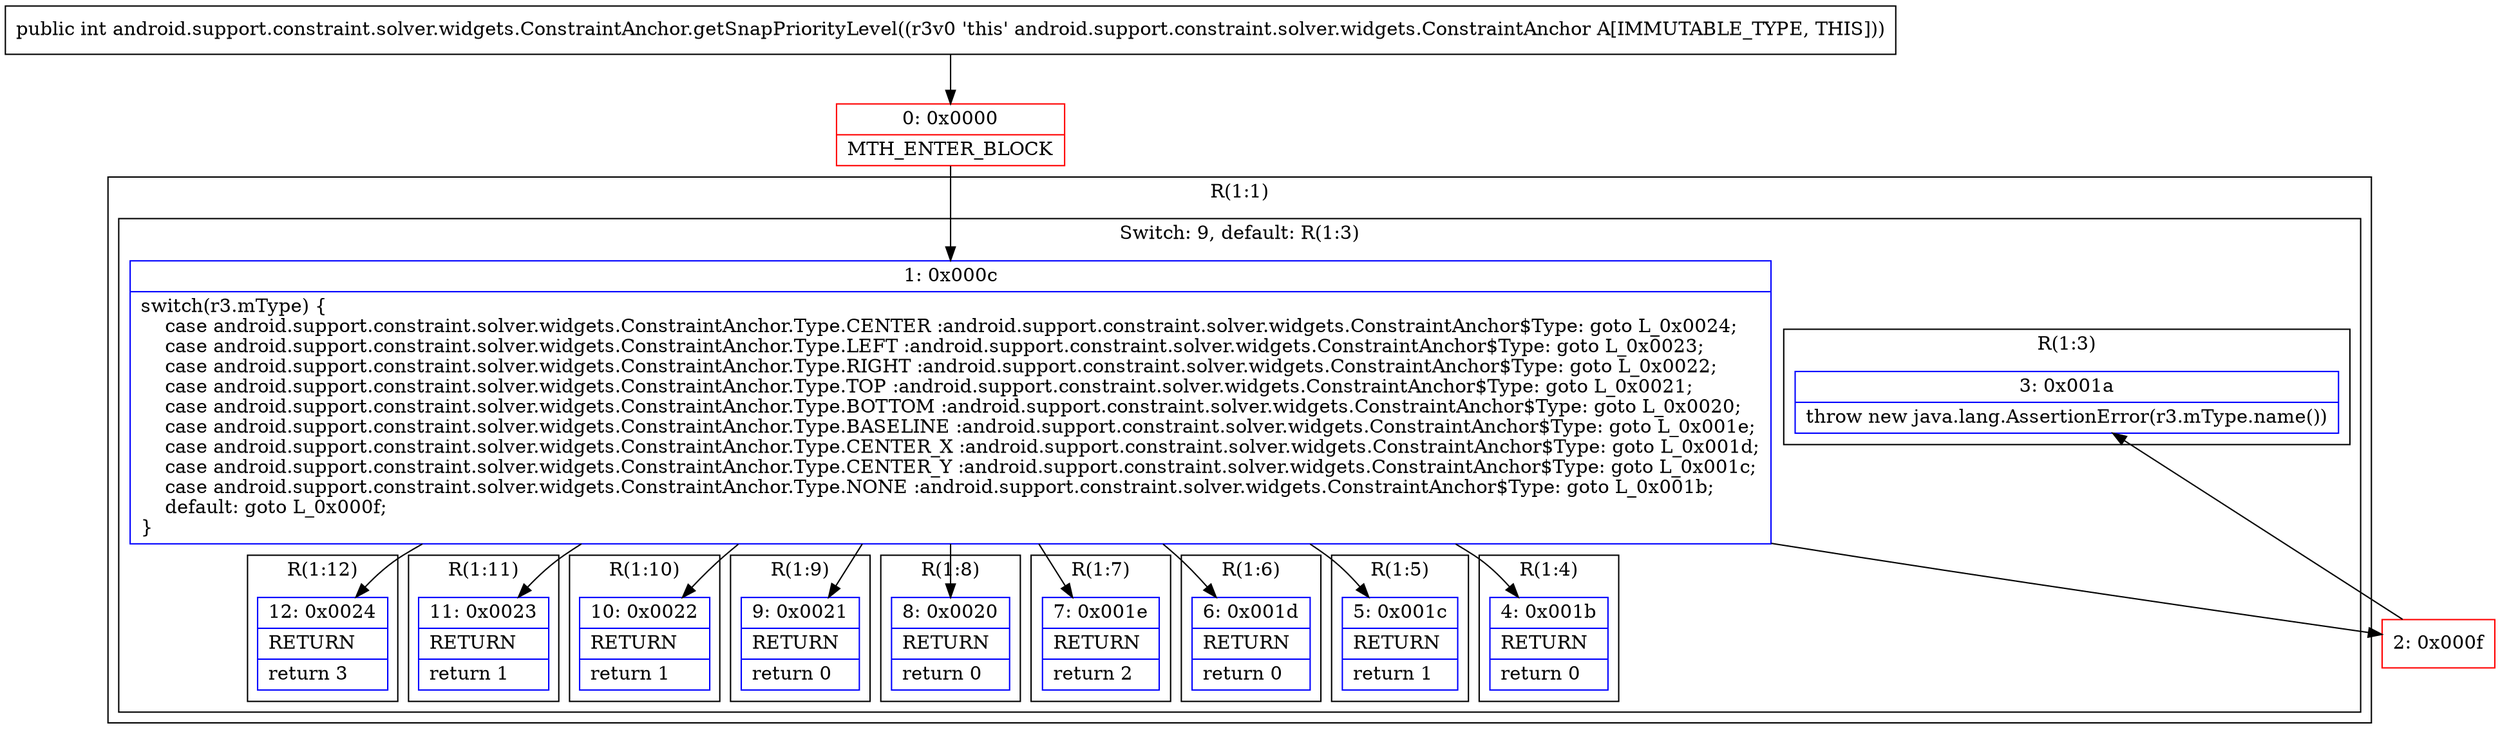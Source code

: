 digraph "CFG forandroid.support.constraint.solver.widgets.ConstraintAnchor.getSnapPriorityLevel()I" {
subgraph cluster_Region_1265652120 {
label = "R(1:1)";
node [shape=record,color=blue];
subgraph cluster_SwitchRegion_1552515569 {
label = "Switch: 9, default: R(1:3)";
node [shape=record,color=blue];
Node_1 [shape=record,label="{1\:\ 0x000c|switch(r3.mType) \{\l    case android.support.constraint.solver.widgets.ConstraintAnchor.Type.CENTER :android.support.constraint.solver.widgets.ConstraintAnchor$Type: goto L_0x0024;\l    case android.support.constraint.solver.widgets.ConstraintAnchor.Type.LEFT :android.support.constraint.solver.widgets.ConstraintAnchor$Type: goto L_0x0023;\l    case android.support.constraint.solver.widgets.ConstraintAnchor.Type.RIGHT :android.support.constraint.solver.widgets.ConstraintAnchor$Type: goto L_0x0022;\l    case android.support.constraint.solver.widgets.ConstraintAnchor.Type.TOP :android.support.constraint.solver.widgets.ConstraintAnchor$Type: goto L_0x0021;\l    case android.support.constraint.solver.widgets.ConstraintAnchor.Type.BOTTOM :android.support.constraint.solver.widgets.ConstraintAnchor$Type: goto L_0x0020;\l    case android.support.constraint.solver.widgets.ConstraintAnchor.Type.BASELINE :android.support.constraint.solver.widgets.ConstraintAnchor$Type: goto L_0x001e;\l    case android.support.constraint.solver.widgets.ConstraintAnchor.Type.CENTER_X :android.support.constraint.solver.widgets.ConstraintAnchor$Type: goto L_0x001d;\l    case android.support.constraint.solver.widgets.ConstraintAnchor.Type.CENTER_Y :android.support.constraint.solver.widgets.ConstraintAnchor$Type: goto L_0x001c;\l    case android.support.constraint.solver.widgets.ConstraintAnchor.Type.NONE :android.support.constraint.solver.widgets.ConstraintAnchor$Type: goto L_0x001b;\l    default: goto L_0x000f;\l\}\l}"];
subgraph cluster_Region_110395840 {
label = "R(1:12)";
node [shape=record,color=blue];
Node_12 [shape=record,label="{12\:\ 0x0024|RETURN\l|return 3\l}"];
}
subgraph cluster_Region_2057640698 {
label = "R(1:11)";
node [shape=record,color=blue];
Node_11 [shape=record,label="{11\:\ 0x0023|RETURN\l|return 1\l}"];
}
subgraph cluster_Region_865101991 {
label = "R(1:10)";
node [shape=record,color=blue];
Node_10 [shape=record,label="{10\:\ 0x0022|RETURN\l|return 1\l}"];
}
subgraph cluster_Region_596042029 {
label = "R(1:9)";
node [shape=record,color=blue];
Node_9 [shape=record,label="{9\:\ 0x0021|RETURN\l|return 0\l}"];
}
subgraph cluster_Region_20901404 {
label = "R(1:8)";
node [shape=record,color=blue];
Node_8 [shape=record,label="{8\:\ 0x0020|RETURN\l|return 0\l}"];
}
subgraph cluster_Region_1402881547 {
label = "R(1:7)";
node [shape=record,color=blue];
Node_7 [shape=record,label="{7\:\ 0x001e|RETURN\l|return 2\l}"];
}
subgraph cluster_Region_1677445519 {
label = "R(1:6)";
node [shape=record,color=blue];
Node_6 [shape=record,label="{6\:\ 0x001d|RETURN\l|return 0\l}"];
}
subgraph cluster_Region_2011222868 {
label = "R(1:5)";
node [shape=record,color=blue];
Node_5 [shape=record,label="{5\:\ 0x001c|RETURN\l|return 1\l}"];
}
subgraph cluster_Region_30973370 {
label = "R(1:4)";
node [shape=record,color=blue];
Node_4 [shape=record,label="{4\:\ 0x001b|RETURN\l|return 0\l}"];
}
subgraph cluster_Region_550972820 {
label = "R(1:3)";
node [shape=record,color=blue];
Node_3 [shape=record,label="{3\:\ 0x001a|throw new java.lang.AssertionError(r3.mType.name())\l}"];
}
}
}
Node_0 [shape=record,color=red,label="{0\:\ 0x0000|MTH_ENTER_BLOCK\l}"];
Node_2 [shape=record,color=red,label="{2\:\ 0x000f}"];
MethodNode[shape=record,label="{public int android.support.constraint.solver.widgets.ConstraintAnchor.getSnapPriorityLevel((r3v0 'this' android.support.constraint.solver.widgets.ConstraintAnchor A[IMMUTABLE_TYPE, THIS])) }"];
MethodNode -> Node_0;
Node_1 -> Node_2;
Node_1 -> Node_4;
Node_1 -> Node_5;
Node_1 -> Node_6;
Node_1 -> Node_7;
Node_1 -> Node_8;
Node_1 -> Node_9;
Node_1 -> Node_10;
Node_1 -> Node_11;
Node_1 -> Node_12;
Node_0 -> Node_1;
Node_2 -> Node_3;
}

